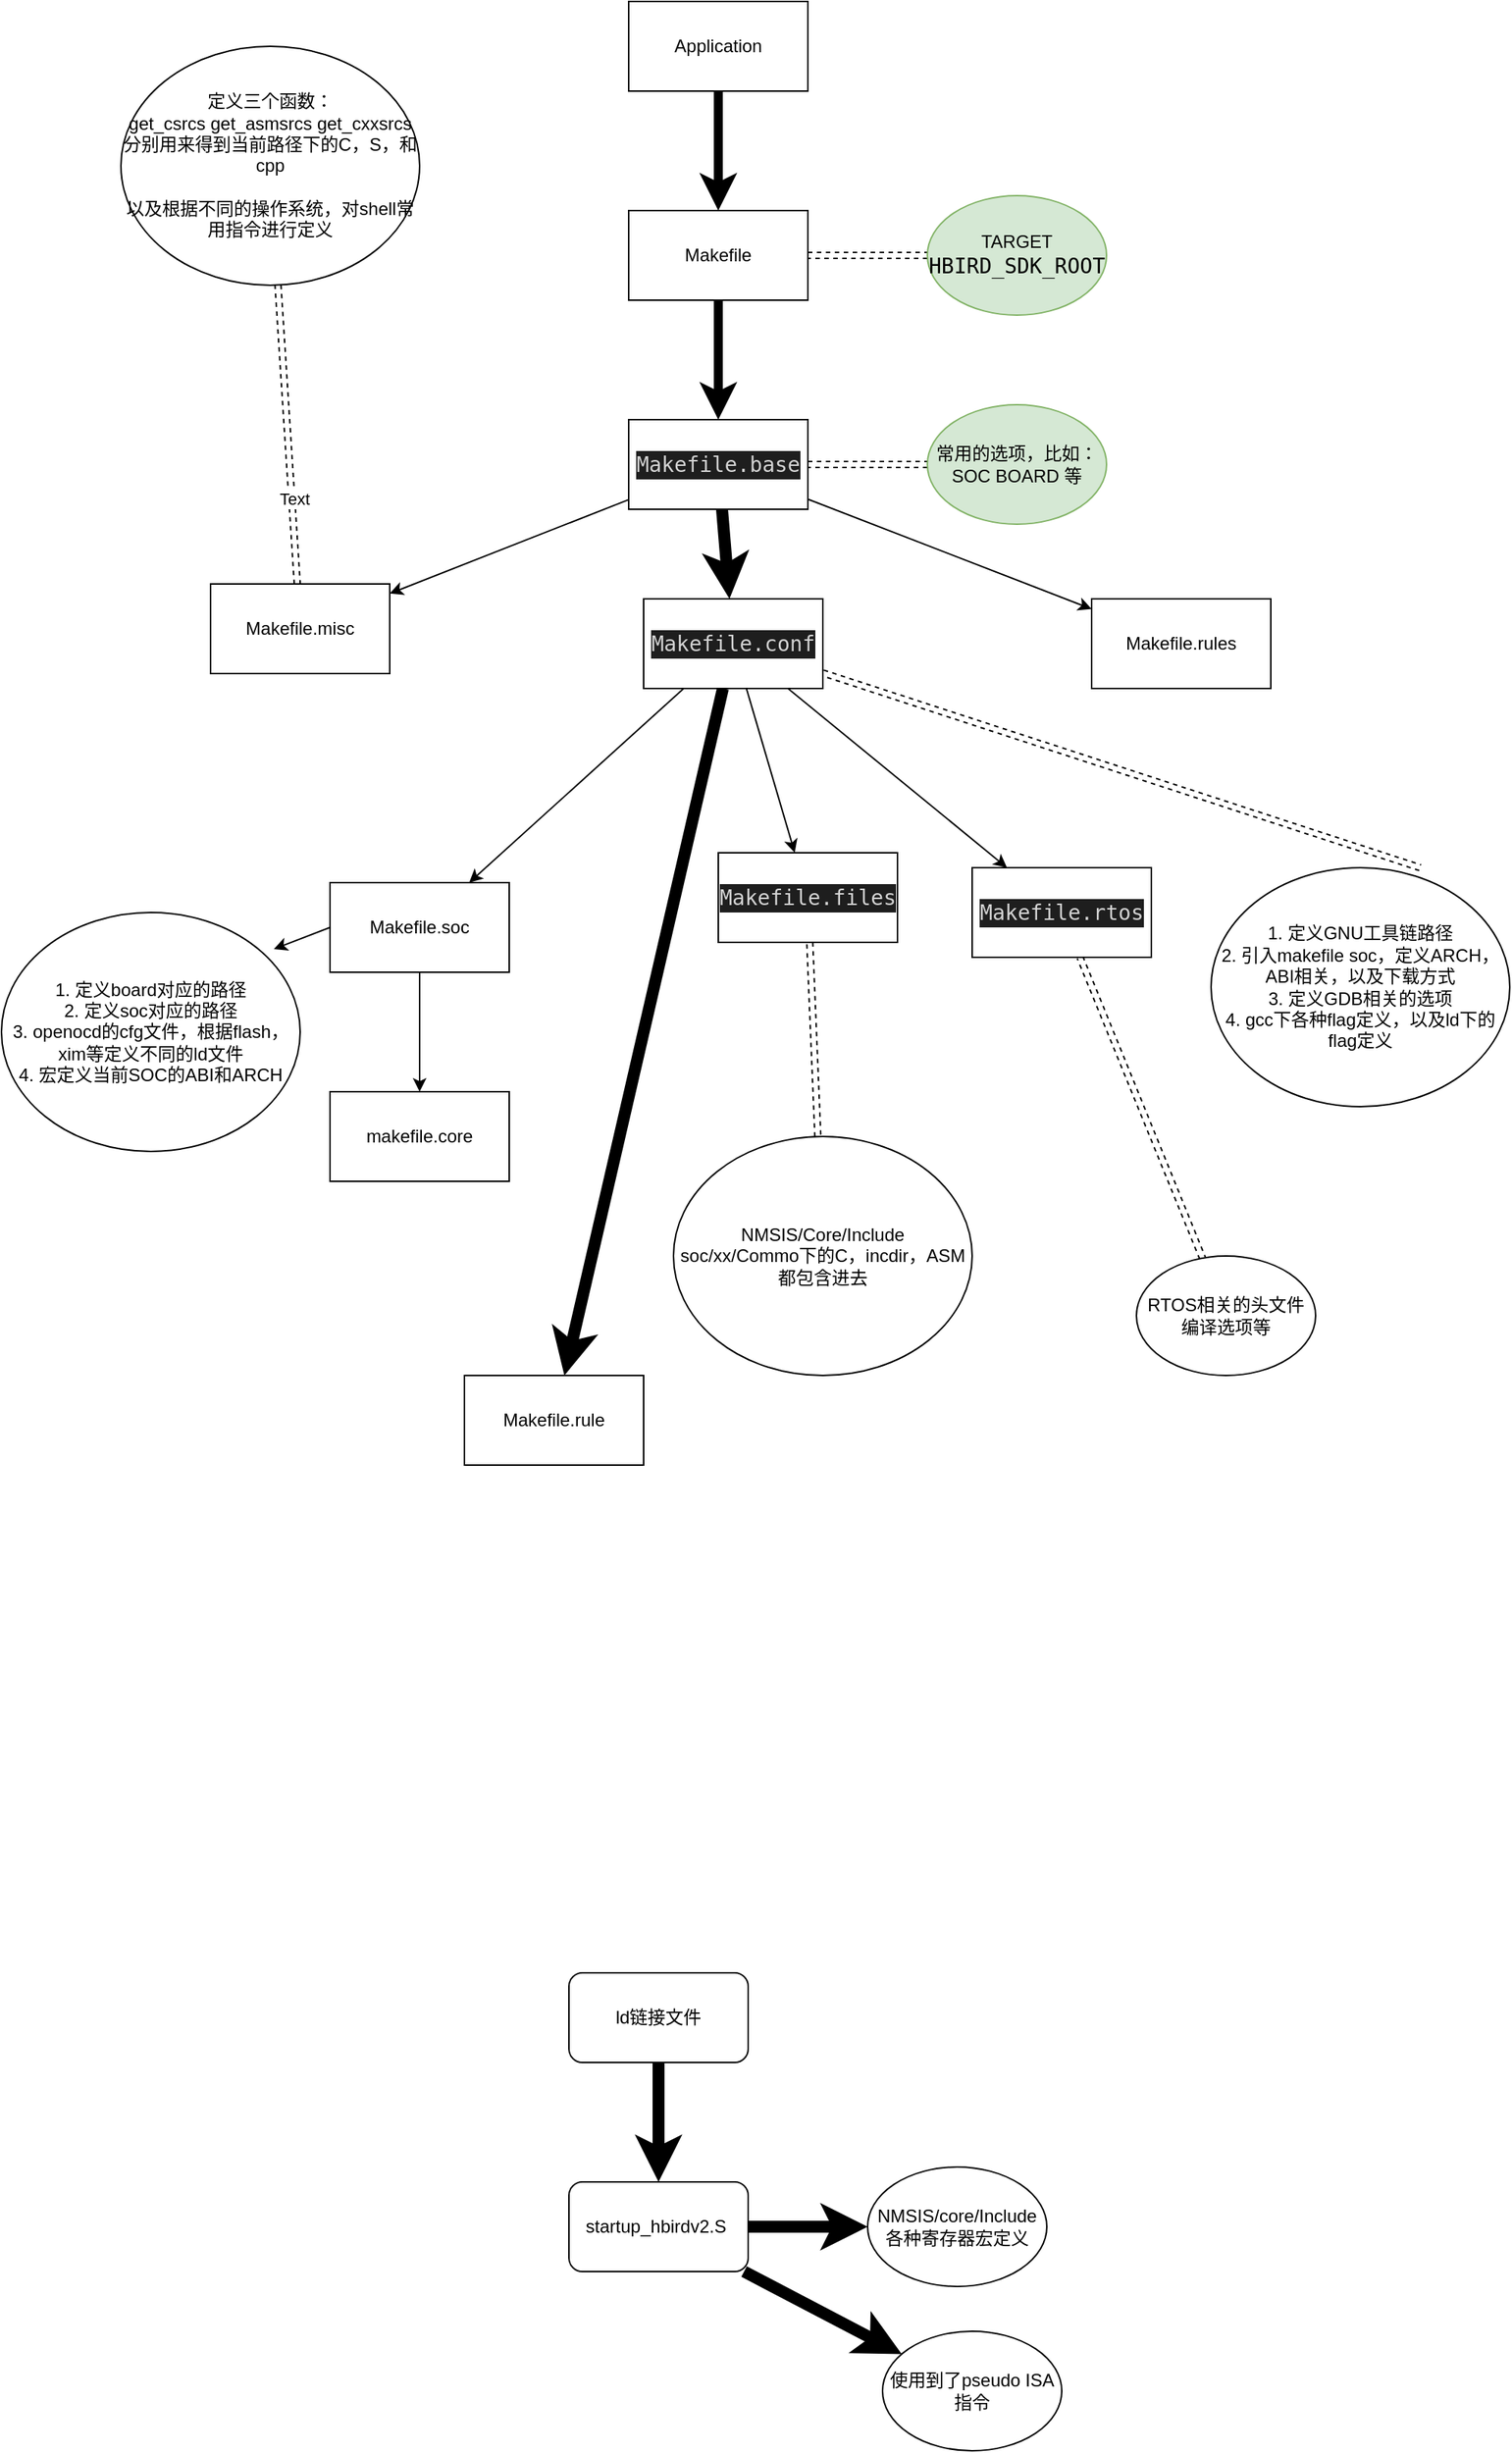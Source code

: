 <mxfile version="14.4.9" type="github">
  <diagram name="Page-1" id="822b0af5-4adb-64df-f703-e8dfc1f81529">
    <mxGraphModel dx="1995" dy="774" grid="1" gridSize="10" guides="1" tooltips="1" connect="1" arrows="1" fold="1" page="1" pageScale="1" pageWidth="1100" pageHeight="850" background="#ffffff" math="0" shadow="0">
      <root>
        <mxCell id="0" />
        <mxCell id="1" parent="0" />
        <mxCell id="-n9zrWbUoktMPhDp2gM0-3" value="" style="edgeStyle=elbowEdgeStyle;rounded=0;orthogonalLoop=1;jettySize=auto;elbow=vertical;html=1;strokeWidth=6;" parent="1" source="-n9zrWbUoktMPhDp2gM0-1" target="-n9zrWbUoktMPhDp2gM0-2" edge="1">
          <mxGeometry relative="1" as="geometry" />
        </mxCell>
        <mxCell id="-n9zrWbUoktMPhDp2gM0-1" value="Application" style="rounded=0;whiteSpace=wrap;html=1;" parent="1" vertex="1">
          <mxGeometry x="460" y="210" width="120" height="60" as="geometry" />
        </mxCell>
        <mxCell id="-n9zrWbUoktMPhDp2gM0-5" value="" style="orthogonalLoop=1;jettySize=auto;elbow=vertical;html=1;shape=link;dashed=1;" parent="1" source="-n9zrWbUoktMPhDp2gM0-2" target="-n9zrWbUoktMPhDp2gM0-4" edge="1">
          <mxGeometry relative="1" as="geometry" />
        </mxCell>
        <mxCell id="-n9zrWbUoktMPhDp2gM0-7" value="" style="edgeStyle=none;orthogonalLoop=1;jettySize=auto;html=1;strokeWidth=6;" parent="1" source="-n9zrWbUoktMPhDp2gM0-2" target="-n9zrWbUoktMPhDp2gM0-6" edge="1">
          <mxGeometry relative="1" as="geometry" />
        </mxCell>
        <mxCell id="-n9zrWbUoktMPhDp2gM0-2" value="Makefile" style="rounded=0;whiteSpace=wrap;html=1;" parent="1" vertex="1">
          <mxGeometry x="460" y="350" width="120" height="60" as="geometry" />
        </mxCell>
        <mxCell id="-n9zrWbUoktMPhDp2gM0-4" value="TARGET&lt;br&gt;&lt;div style=&quot;font-family: &amp;#34;droid sans mono&amp;#34; , monospace , monospace , &amp;#34;droid sans fallback&amp;#34; ; font-size: 14px ; line-height: 19px&quot;&gt;HBIRD_SDK_ROOT&lt;/div&gt;" style="ellipse;whiteSpace=wrap;html=1;rounded=0;fillColor=#d5e8d4;strokeColor=#82b366;" parent="1" vertex="1">
          <mxGeometry x="660" y="340" width="120" height="80" as="geometry" />
        </mxCell>
        <mxCell id="-n9zrWbUoktMPhDp2gM0-9" value="" style="edgeStyle=none;shape=link;orthogonalLoop=1;jettySize=auto;html=1;dashed=1;" parent="1" source="-n9zrWbUoktMPhDp2gM0-6" target="-n9zrWbUoktMPhDp2gM0-8" edge="1">
          <mxGeometry relative="1" as="geometry" />
        </mxCell>
        <mxCell id="-n9zrWbUoktMPhDp2gM0-12" value="" style="edgeStyle=none;orthogonalLoop=1;jettySize=auto;html=1;" parent="1" source="-n9zrWbUoktMPhDp2gM0-6" target="-n9zrWbUoktMPhDp2gM0-11" edge="1">
          <mxGeometry relative="1" as="geometry" />
        </mxCell>
        <mxCell id="-n9zrWbUoktMPhDp2gM0-14" value="" style="edgeStyle=none;orthogonalLoop=1;jettySize=auto;html=1;strokeWidth=8;" parent="1" source="-n9zrWbUoktMPhDp2gM0-6" target="-n9zrWbUoktMPhDp2gM0-13" edge="1">
          <mxGeometry relative="1" as="geometry" />
        </mxCell>
        <mxCell id="-n9zrWbUoktMPhDp2gM0-16" value="" style="edgeStyle=none;orthogonalLoop=1;jettySize=auto;html=1;" parent="1" source="-n9zrWbUoktMPhDp2gM0-6" target="-n9zrWbUoktMPhDp2gM0-15" edge="1">
          <mxGeometry relative="1" as="geometry" />
        </mxCell>
        <mxCell id="-n9zrWbUoktMPhDp2gM0-6" value="&lt;div style=&quot;color: rgb(212 , 212 , 212) ; background-color: rgb(30 , 30 , 30) ; font-family: &amp;#34;droid sans mono&amp;#34; , monospace , monospace , &amp;#34;droid sans fallback&amp;#34; ; font-size: 14px ; line-height: 19px&quot;&gt;Makefile.base&lt;/div&gt;" style="rounded=0;whiteSpace=wrap;html=1;" parent="1" vertex="1">
          <mxGeometry x="460" y="490" width="120" height="60" as="geometry" />
        </mxCell>
        <mxCell id="-n9zrWbUoktMPhDp2gM0-8" value="常用的选项，比如：&lt;br&gt;SOC BOARD 等" style="ellipse;whiteSpace=wrap;html=1;rounded=0;fillColor=#d5e8d4;strokeColor=#82b366;" parent="1" vertex="1">
          <mxGeometry x="660" y="480" width="120" height="80" as="geometry" />
        </mxCell>
        <mxCell id="-n9zrWbUoktMPhDp2gM0-18" value="" style="edgeStyle=none;orthogonalLoop=1;jettySize=auto;html=1;shape=link;dashed=1;" parent="1" source="-n9zrWbUoktMPhDp2gM0-11" target="-n9zrWbUoktMPhDp2gM0-17" edge="1">
          <mxGeometry relative="1" as="geometry" />
        </mxCell>
        <mxCell id="-n9zrWbUoktMPhDp2gM0-19" value="Text" style="edgeLabel;html=1;align=center;verticalAlign=middle;resizable=0;points=[];" parent="-n9zrWbUoktMPhDp2gM0-18" vertex="1" connectable="0">
          <mxGeometry x="-0.433" y="-1" relative="1" as="geometry">
            <mxPoint as="offset" />
          </mxGeometry>
        </mxCell>
        <mxCell id="-n9zrWbUoktMPhDp2gM0-11" value="Makefile.misc" style="whiteSpace=wrap;html=1;rounded=0;" parent="1" vertex="1">
          <mxGeometry x="180" y="600" width="120" height="60" as="geometry" />
        </mxCell>
        <mxCell id="-n9zrWbUoktMPhDp2gM0-22" value="" style="edgeStyle=none;orthogonalLoop=1;jettySize=auto;html=1;" parent="1" source="-n9zrWbUoktMPhDp2gM0-13" target="-n9zrWbUoktMPhDp2gM0-21" edge="1">
          <mxGeometry relative="1" as="geometry" />
        </mxCell>
        <mxCell id="-n9zrWbUoktMPhDp2gM0-24" value="" style="edgeStyle=none;orthogonalLoop=1;jettySize=auto;html=1;" parent="1" source="-n9zrWbUoktMPhDp2gM0-13" target="-n9zrWbUoktMPhDp2gM0-23" edge="1">
          <mxGeometry relative="1" as="geometry" />
        </mxCell>
        <mxCell id="-n9zrWbUoktMPhDp2gM0-28" value="" style="edgeStyle=none;orthogonalLoop=1;jettySize=auto;html=1;" parent="1" source="-n9zrWbUoktMPhDp2gM0-13" target="-n9zrWbUoktMPhDp2gM0-27" edge="1">
          <mxGeometry relative="1" as="geometry" />
        </mxCell>
        <mxCell id="-n9zrWbUoktMPhDp2gM0-38" style="edgeStyle=none;orthogonalLoop=1;jettySize=auto;html=1;entryX=0.7;entryY=0;entryDx=0;entryDy=0;entryPerimeter=0;dashed=1;shape=link;" parent="1" source="-n9zrWbUoktMPhDp2gM0-13" target="-n9zrWbUoktMPhDp2gM0-20" edge="1">
          <mxGeometry relative="1" as="geometry" />
        </mxCell>
        <mxCell id="-n9zrWbUoktMPhDp2gM0-46" value="" style="edgeStyle=none;orthogonalLoop=1;jettySize=auto;html=1;strokeWidth=8;" parent="1" source="-n9zrWbUoktMPhDp2gM0-13" target="-n9zrWbUoktMPhDp2gM0-45" edge="1">
          <mxGeometry relative="1" as="geometry" />
        </mxCell>
        <mxCell id="-n9zrWbUoktMPhDp2gM0-13" value="&lt;div style=&quot;color: rgb(212 , 212 , 212) ; background-color: rgb(30 , 30 , 30) ; font-family: &amp;#34;droid sans mono&amp;#34; , monospace , monospace , &amp;#34;droid sans fallback&amp;#34; ; font-size: 14px ; line-height: 19px&quot;&gt;Makefile.conf&lt;/div&gt;" style="rounded=0;whiteSpace=wrap;html=1;" parent="1" vertex="1">
          <mxGeometry x="470" y="610" width="120" height="60" as="geometry" />
        </mxCell>
        <mxCell id="-n9zrWbUoktMPhDp2gM0-15" value="Makefile.rules" style="whiteSpace=wrap;html=1;rounded=0;" parent="1" vertex="1">
          <mxGeometry x="770" y="610" width="120" height="60" as="geometry" />
        </mxCell>
        <mxCell id="-n9zrWbUoktMPhDp2gM0-17" value="定义三个函数：&lt;br&gt;get_csrcs&amp;nbsp;get_asmsrcs&amp;nbsp;get_cxxsrcs&lt;br&gt;分别用来得到当前路径下的C，S，和cpp&lt;br&gt;&lt;br&gt;以及根据不同的操作系统，对shell常用指令进行定义" style="ellipse;whiteSpace=wrap;html=1;rounded=0;" parent="1" vertex="1">
          <mxGeometry x="120" y="240" width="200" height="160" as="geometry" />
        </mxCell>
        <mxCell id="-n9zrWbUoktMPhDp2gM0-20" value="1. 定义GNU工具链路径&lt;br&gt;2. 引入makefile soc，定义ARCH，ABI相关，以及下载方式&lt;br&gt;3. 定义GDB相关的选项&lt;br&gt;4. gcc下各种flag定义，以及ld下的flag定义" style="ellipse;whiteSpace=wrap;html=1;rounded=0;" parent="1" vertex="1">
          <mxGeometry x="850" y="790" width="200" height="160" as="geometry" />
        </mxCell>
        <mxCell id="-n9zrWbUoktMPhDp2gM0-36" value="" style="edgeStyle=none;orthogonalLoop=1;jettySize=auto;html=1;" parent="1" source="-n9zrWbUoktMPhDp2gM0-21" target="-n9zrWbUoktMPhDp2gM0-35" edge="1">
          <mxGeometry relative="1" as="geometry" />
        </mxCell>
        <mxCell id="-n9zrWbUoktMPhDp2gM0-37" style="edgeStyle=none;orthogonalLoop=1;jettySize=auto;html=1;exitX=0;exitY=0.5;exitDx=0;exitDy=0;entryX=0.912;entryY=0.153;entryDx=0;entryDy=0;entryPerimeter=0;" parent="1" source="-n9zrWbUoktMPhDp2gM0-21" target="-n9zrWbUoktMPhDp2gM0-31" edge="1">
          <mxGeometry relative="1" as="geometry" />
        </mxCell>
        <mxCell id="-n9zrWbUoktMPhDp2gM0-21" value="Makefile.soc&lt;br&gt;" style="whiteSpace=wrap;html=1;rounded=0;" parent="1" vertex="1">
          <mxGeometry x="260" y="800" width="120" height="60" as="geometry" />
        </mxCell>
        <mxCell id="-n9zrWbUoktMPhDp2gM0-42" value="" style="edgeStyle=none;shape=link;orthogonalLoop=1;jettySize=auto;html=1;dashed=1;" parent="1" source="-n9zrWbUoktMPhDp2gM0-23" target="-n9zrWbUoktMPhDp2gM0-41" edge="1">
          <mxGeometry relative="1" as="geometry" />
        </mxCell>
        <mxCell id="-n9zrWbUoktMPhDp2gM0-23" value="&lt;div style=&quot;color: rgb(212 , 212 , 212) ; background-color: rgb(30 , 30 , 30) ; font-family: &amp;#34;droid sans mono&amp;#34; , monospace , monospace , &amp;#34;droid sans fallback&amp;#34; ; font-size: 14px ; line-height: 19px&quot;&gt;Makefile.rtos&lt;/div&gt;" style="whiteSpace=wrap;html=1;rounded=0;" parent="1" vertex="1">
          <mxGeometry x="690" y="790" width="120" height="60" as="geometry" />
        </mxCell>
        <mxCell id="-n9zrWbUoktMPhDp2gM0-40" value="" style="edgeStyle=none;shape=link;orthogonalLoop=1;jettySize=auto;html=1;dashed=1;" parent="1" source="-n9zrWbUoktMPhDp2gM0-27" target="-n9zrWbUoktMPhDp2gM0-39" edge="1">
          <mxGeometry relative="1" as="geometry" />
        </mxCell>
        <mxCell id="-n9zrWbUoktMPhDp2gM0-27" value="&lt;div style=&quot;color: rgb(212 , 212 , 212) ; background-color: rgb(30 , 30 , 30) ; font-family: &amp;#34;droid sans mono&amp;#34; , monospace , monospace , &amp;#34;droid sans fallback&amp;#34; ; font-size: 14px ; line-height: 19px&quot;&gt;Makefile.files&lt;/div&gt;" style="whiteSpace=wrap;html=1;rounded=0;" parent="1" vertex="1">
          <mxGeometry x="520" y="780" width="120" height="60" as="geometry" />
        </mxCell>
        <mxCell id="-n9zrWbUoktMPhDp2gM0-31" value="1. 定义board对应的路径&lt;br&gt;2. 定义soc对应的路径&lt;br&gt;3. openocd的cfg文件，根据flash，xim等定义不同的ld文件&lt;br&gt;4. 宏定义当前SOC的ABI和ARCH" style="ellipse;whiteSpace=wrap;html=1;rounded=0;" parent="1" vertex="1">
          <mxGeometry x="40" y="820" width="200" height="160" as="geometry" />
        </mxCell>
        <mxCell id="-n9zrWbUoktMPhDp2gM0-35" value="makefile.core" style="whiteSpace=wrap;html=1;rounded=0;" parent="1" vertex="1">
          <mxGeometry x="260" y="940" width="120" height="60" as="geometry" />
        </mxCell>
        <mxCell id="-n9zrWbUoktMPhDp2gM0-39" value="NMSIS/Core/Include&lt;br&gt;soc/xx/Commo下的C，incdir，ASM都包含进去" style="ellipse;whiteSpace=wrap;html=1;rounded=0;" parent="1" vertex="1">
          <mxGeometry x="490" y="970" width="200" height="160" as="geometry" />
        </mxCell>
        <mxCell id="-n9zrWbUoktMPhDp2gM0-41" value="RTOS相关的头文件&lt;br&gt;编译选项等" style="ellipse;whiteSpace=wrap;html=1;rounded=0;" parent="1" vertex="1">
          <mxGeometry x="800" y="1050" width="120" height="80" as="geometry" />
        </mxCell>
        <mxCell id="-n9zrWbUoktMPhDp2gM0-45" value="Makefile.rule" style="whiteSpace=wrap;html=1;rounded=0;" parent="1" vertex="1">
          <mxGeometry x="350" y="1130" width="120" height="60" as="geometry" />
        </mxCell>
        <mxCell id="-n9zrWbUoktMPhDp2gM0-49" value="" style="edgeStyle=none;orthogonalLoop=1;jettySize=auto;html=1;strokeWidth=8;" parent="1" source="-n9zrWbUoktMPhDp2gM0-47" target="-n9zrWbUoktMPhDp2gM0-48" edge="1">
          <mxGeometry relative="1" as="geometry" />
        </mxCell>
        <mxCell id="-n9zrWbUoktMPhDp2gM0-47" value="ld链接文件&lt;br&gt;" style="rounded=1;whiteSpace=wrap;html=1;" parent="1" vertex="1">
          <mxGeometry x="420" y="1530" width="120" height="60" as="geometry" />
        </mxCell>
        <mxCell id="-n9zrWbUoktMPhDp2gM0-51" value="" style="edgeStyle=none;orthogonalLoop=1;jettySize=auto;html=1;strokeWidth=8;" parent="1" source="-n9zrWbUoktMPhDp2gM0-48" target="-n9zrWbUoktMPhDp2gM0-50" edge="1">
          <mxGeometry relative="1" as="geometry" />
        </mxCell>
        <mxCell id="-n9zrWbUoktMPhDp2gM0-56" value="" style="edgeStyle=none;orthogonalLoop=1;jettySize=auto;html=1;strokeWidth=8;" parent="1" source="-n9zrWbUoktMPhDp2gM0-48" target="-n9zrWbUoktMPhDp2gM0-55" edge="1">
          <mxGeometry relative="1" as="geometry" />
        </mxCell>
        <mxCell id="-n9zrWbUoktMPhDp2gM0-48" value="startup_hbirdv2.S&lt;b&gt;&amp;nbsp;&lt;/b&gt;" style="whiteSpace=wrap;html=1;rounded=1;" parent="1" vertex="1">
          <mxGeometry x="420" y="1670" width="120" height="60" as="geometry" />
        </mxCell>
        <mxCell id="-n9zrWbUoktMPhDp2gM0-50" value="NMSIS/core/Include各种寄存器宏定义" style="ellipse;whiteSpace=wrap;html=1;rounded=1;" parent="1" vertex="1">
          <mxGeometry x="620" y="1660" width="120" height="80" as="geometry" />
        </mxCell>
        <mxCell id="-n9zrWbUoktMPhDp2gM0-55" value="使用到了pseudo ISA指令" style="ellipse;whiteSpace=wrap;html=1;rounded=1;" parent="1" vertex="1">
          <mxGeometry x="630" y="1770" width="120" height="80" as="geometry" />
        </mxCell>
      </root>
    </mxGraphModel>
  </diagram>
</mxfile>

